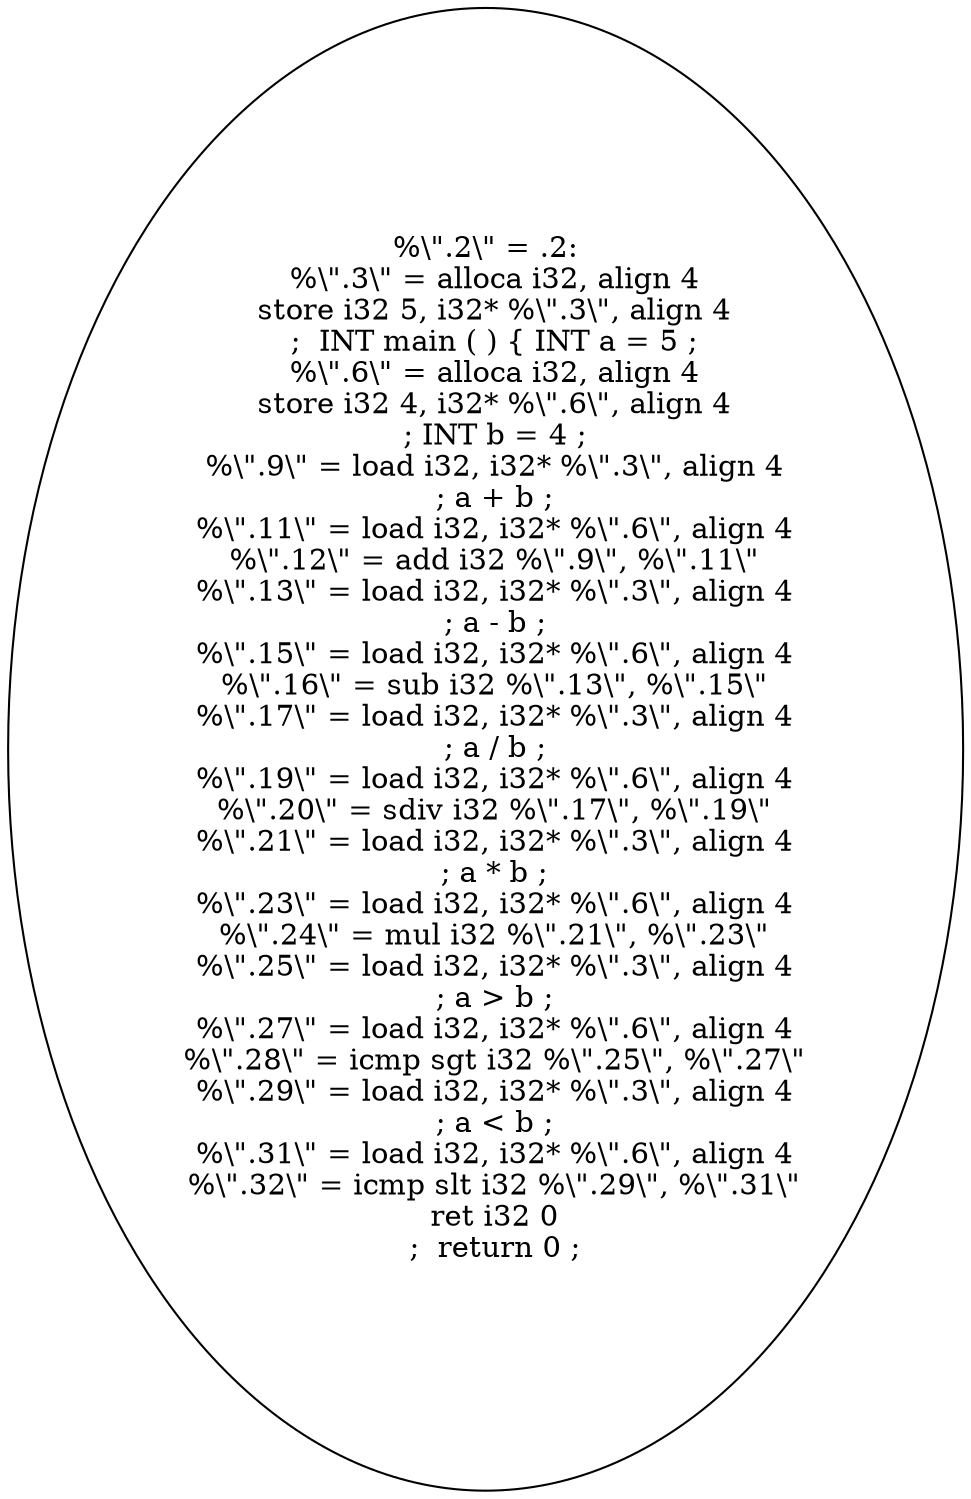 digraph AST {
  "136550726729840" [label="%\\\".2\\\" = .2:
  %\\\".3\\\" = alloca i32, align 4
  store i32 5, i32* %\\\".3\\\", align 4
  ;  INT main ( ) { INT a = 5 ;
  %\\\".6\\\" = alloca i32, align 4
  store i32 4, i32* %\\\".6\\\", align 4
  ; INT b = 4 ;
  %\\\".9\\\" = load i32, i32* %\\\".3\\\", align 4
  ; a + b ;
  %\\\".11\\\" = load i32, i32* %\\\".6\\\", align 4
  %\\\".12\\\" = add i32 %\\\".9\\\", %\\\".11\\\"
  %\\\".13\\\" = load i32, i32* %\\\".3\\\", align 4
  ; a - b ;
  %\\\".15\\\" = load i32, i32* %\\\".6\\\", align 4
  %\\\".16\\\" = sub i32 %\\\".13\\\", %\\\".15\\\"
  %\\\".17\\\" = load i32, i32* %\\\".3\\\", align 4
  ; a / b ;
  %\\\".19\\\" = load i32, i32* %\\\".6\\\", align 4
  %\\\".20\\\" = sdiv i32 %\\\".17\\\", %\\\".19\\\"
  %\\\".21\\\" = load i32, i32* %\\\".3\\\", align 4
  ; a * b ;
  %\\\".23\\\" = load i32, i32* %\\\".6\\\", align 4
  %\\\".24\\\" = mul i32 %\\\".21\\\", %\\\".23\\\"
  %\\\".25\\\" = load i32, i32* %\\\".3\\\", align 4
  ; a > b ;
  %\\\".27\\\" = load i32, i32* %\\\".6\\\", align 4
  %\\\".28\\\" = icmp sgt i32 %\\\".25\\\", %\\\".27\\\"
  %\\\".29\\\" = load i32, i32* %\\\".3\\\", align 4
  ; a < b ;
  %\\\".31\\\" = load i32, i32* %\\\".6\\\", align 4
  %\\\".32\\\" = icmp slt i32 %\\\".29\\\", %\\\".31\\\"
  ret i32 0
  ;  return 0 ;"];
}
